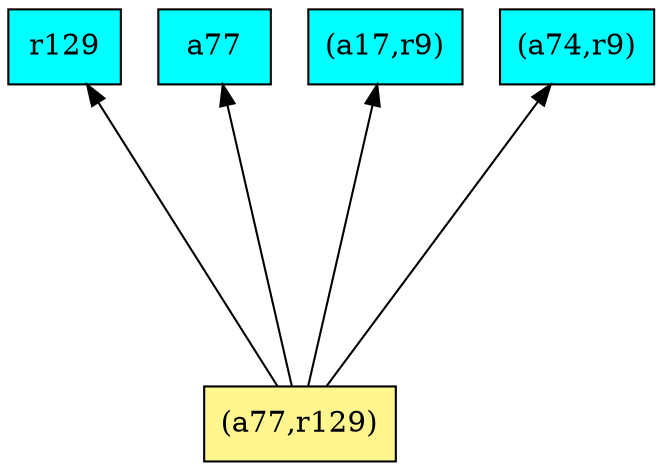 digraph G {
rankdir=BT;ranksep="2.0";
"r129" [shape=record,fillcolor=cyan,style=filled,label="{r129}"];
"a77" [shape=record,fillcolor=cyan,style=filled,label="{a77}"];
"(a17,r9)" [shape=record,fillcolor=cyan,style=filled,label="{(a17,r9)}"];
"(a74,r9)" [shape=record,fillcolor=cyan,style=filled,label="{(a74,r9)}"];
"(a77,r129)" [shape=record,fillcolor=khaki1,style=filled,label="{(a77,r129)}"];
"(a77,r129)" -> "r129"
"(a77,r129)" -> "a77"
"(a77,r129)" -> "(a74,r9)"
"(a77,r129)" -> "(a17,r9)"
}